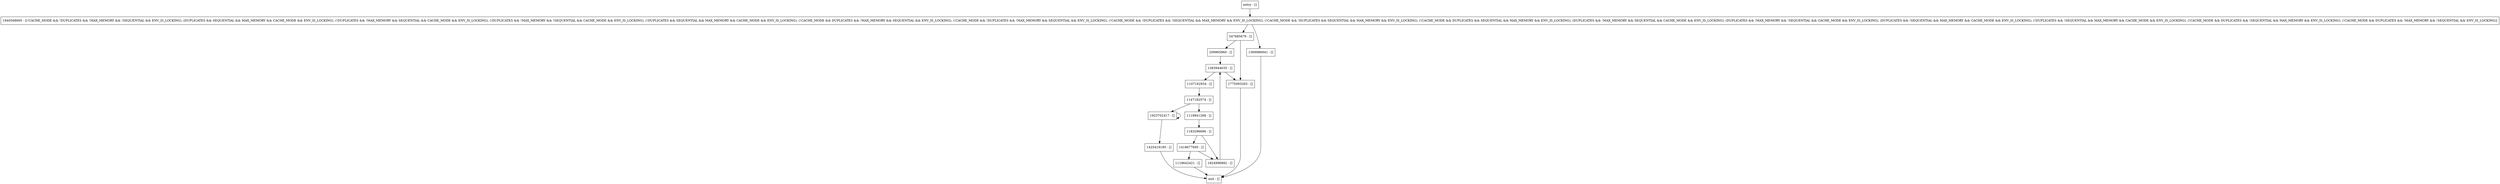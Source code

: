 digraph release {
node [shape=record];
1369986941 [label="1369986941 - []"];
1824996892 [label="1824996892 - []"];
1940568695 [label="1940568695 - [(!CACHE_MODE && !DUPLICATES && !MAX_MEMORY && !SEQUENTIAL && ENV_IS_LOCKING), (DUPLICATES && SEQUENTIAL && MAX_MEMORY && CACHE_MODE && ENV_IS_LOCKING), (!DUPLICATES && !MAX_MEMORY && SEQUENTIAL && CACHE_MODE && ENV_IS_LOCKING), (!DUPLICATES && !MAX_MEMORY && !SEQUENTIAL && CACHE_MODE && ENV_IS_LOCKING), (!DUPLICATES && SEQUENTIAL && MAX_MEMORY && CACHE_MODE && ENV_IS_LOCKING), (!CACHE_MODE && DUPLICATES && !MAX_MEMORY && SEQUENTIAL && ENV_IS_LOCKING), (!CACHE_MODE && !DUPLICATES && !MAX_MEMORY && SEQUENTIAL && ENV_IS_LOCKING), (!CACHE_MODE && !DUPLICATES && !SEQUENTIAL && MAX_MEMORY && ENV_IS_LOCKING), (!CACHE_MODE && !DUPLICATES && SEQUENTIAL && MAX_MEMORY && ENV_IS_LOCKING), (!CACHE_MODE && DUPLICATES && SEQUENTIAL && MAX_MEMORY && ENV_IS_LOCKING), (DUPLICATES && !MAX_MEMORY && SEQUENTIAL && CACHE_MODE && ENV_IS_LOCKING), (DUPLICATES && !MAX_MEMORY && !SEQUENTIAL && CACHE_MODE && ENV_IS_LOCKING), (DUPLICATES && !SEQUENTIAL && MAX_MEMORY && CACHE_MODE && ENV_IS_LOCKING), (!DUPLICATES && !SEQUENTIAL && MAX_MEMORY && CACHE_MODE && ENV_IS_LOCKING), (!CACHE_MODE && DUPLICATES && !SEQUENTIAL && MAX_MEMORY && ENV_IS_LOCKING), (!CACHE_MODE && DUPLICATES && !MAX_MEMORY && !SEQUENTIAL && ENV_IS_LOCKING)]"];
1183296696 [label="1183296696 - []"];
1147182574 [label="1147182574 - []"];
1923702417 [label="1923702417 - []"];
entry [label="entry - []"];
exit [label="exit - []"];
347685676 [label="347685676 - []"];
1107162934 [label="1107162934 - []"];
1418677695 [label="1418677695 - []"];
1383944635 [label="1383944635 - []"];
1775093263 [label="1775093263 - []"];
1119941268 [label="1119941268 - []"];
209965860 [label="209965860 - []"];
1425419185 [label="1425419185 - []"];
1118642421 [label="1118642421 - []"];
entry;
exit;
1369986941 -> exit;
1824996892 -> 1383944635;
1940568695 -> 347685676;
1940568695 -> 1369986941;
1183296696 -> 1824996892;
1183296696 -> 1418677695;
1147182574 -> 1923702417;
1147182574 -> 1119941268;
1923702417 -> 1923702417;
1923702417 -> 1425419185;
entry -> 1940568695;
347685676 -> 1775093263;
347685676 -> 209965860;
1107162934 -> 1147182574;
1418677695 -> 1824996892;
1418677695 -> 1118642421;
1383944635 -> 1107162934;
1383944635 -> 1775093263;
1775093263 -> exit;
1119941268 -> 1183296696;
209965860 -> 1383944635;
1425419185 -> exit;
1118642421 -> exit;
}
